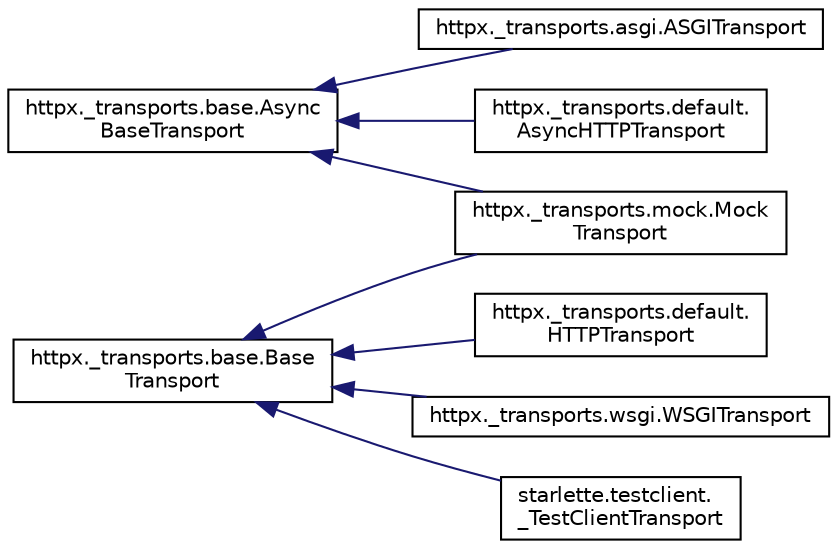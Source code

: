 digraph "Graphical Class Hierarchy"
{
 // LATEX_PDF_SIZE
  edge [fontname="Helvetica",fontsize="10",labelfontname="Helvetica",labelfontsize="10"];
  node [fontname="Helvetica",fontsize="10",shape=record];
  rankdir="LR";
  Node0 [label="httpx._transports.base.Async\lBaseTransport",height=0.2,width=0.4,color="black", fillcolor="white", style="filled",URL="$classhttpx_1_1__transports_1_1base_1_1AsyncBaseTransport.html",tooltip=" "];
  Node0 -> Node1 [dir="back",color="midnightblue",fontsize="10",style="solid",fontname="Helvetica"];
  Node1 [label="httpx._transports.asgi.ASGITransport",height=0.2,width=0.4,color="black", fillcolor="white", style="filled",URL="$classhttpx_1_1__transports_1_1asgi_1_1ASGITransport.html",tooltip=" "];
  Node0 -> Node2 [dir="back",color="midnightblue",fontsize="10",style="solid",fontname="Helvetica"];
  Node2 [label="httpx._transports.default.\lAsyncHTTPTransport",height=0.2,width=0.4,color="black", fillcolor="white", style="filled",URL="$classhttpx_1_1__transports_1_1default_1_1AsyncHTTPTransport.html",tooltip=" "];
  Node0 -> Node3 [dir="back",color="midnightblue",fontsize="10",style="solid",fontname="Helvetica"];
  Node3 [label="httpx._transports.mock.Mock\lTransport",height=0.2,width=0.4,color="black", fillcolor="white", style="filled",URL="$classhttpx_1_1__transports_1_1mock_1_1MockTransport.html",tooltip=" "];
  Node2348 [label="httpx._transports.base.Base\lTransport",height=0.2,width=0.4,color="black", fillcolor="white", style="filled",URL="$classhttpx_1_1__transports_1_1base_1_1BaseTransport.html",tooltip=" "];
  Node2348 -> Node2349 [dir="back",color="midnightblue",fontsize="10",style="solid",fontname="Helvetica"];
  Node2349 [label="httpx._transports.default.\lHTTPTransport",height=0.2,width=0.4,color="black", fillcolor="white", style="filled",URL="$classhttpx_1_1__transports_1_1default_1_1HTTPTransport.html",tooltip=" "];
  Node2348 -> Node3 [dir="back",color="midnightblue",fontsize="10",style="solid",fontname="Helvetica"];
  Node2348 -> Node2350 [dir="back",color="midnightblue",fontsize="10",style="solid",fontname="Helvetica"];
  Node2350 [label="httpx._transports.wsgi.WSGITransport",height=0.2,width=0.4,color="black", fillcolor="white", style="filled",URL="$classhttpx_1_1__transports_1_1wsgi_1_1WSGITransport.html",tooltip=" "];
  Node2348 -> Node2351 [dir="back",color="midnightblue",fontsize="10",style="solid",fontname="Helvetica"];
  Node2351 [label="starlette.testclient.\l_TestClientTransport",height=0.2,width=0.4,color="black", fillcolor="white", style="filled",URL="$classstarlette_1_1testclient_1_1__TestClientTransport.html",tooltip=" "];
}
